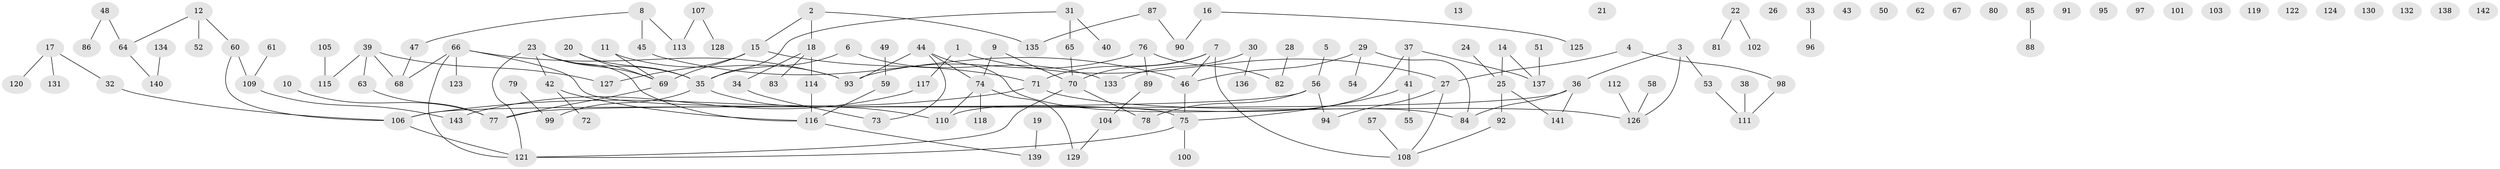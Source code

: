 // Generated by graph-tools (version 1.1) at 2025/00/03/09/25 03:00:45]
// undirected, 143 vertices, 145 edges
graph export_dot {
graph [start="1"]
  node [color=gray90,style=filled];
  1;
  2;
  3;
  4;
  5;
  6;
  7;
  8;
  9;
  10;
  11;
  12;
  13;
  14;
  15;
  16;
  17;
  18;
  19;
  20;
  21;
  22;
  23;
  24;
  25;
  26;
  27;
  28;
  29;
  30;
  31;
  32;
  33;
  34;
  35;
  36;
  37;
  38;
  39;
  40;
  41;
  42;
  43;
  44;
  45;
  46;
  47;
  48;
  49;
  50;
  51;
  52;
  53;
  54;
  55;
  56;
  57;
  58;
  59;
  60;
  61;
  62;
  63;
  64;
  65;
  66;
  67;
  68;
  69;
  70;
  71;
  72;
  73;
  74;
  75;
  76;
  77;
  78;
  79;
  80;
  81;
  82;
  83;
  84;
  85;
  86;
  87;
  88;
  89;
  90;
  91;
  92;
  93;
  94;
  95;
  96;
  97;
  98;
  99;
  100;
  101;
  102;
  103;
  104;
  105;
  106;
  107;
  108;
  109;
  110;
  111;
  112;
  113;
  114;
  115;
  116;
  117;
  118;
  119;
  120;
  121;
  122;
  123;
  124;
  125;
  126;
  127;
  128;
  129;
  130;
  131;
  132;
  133;
  134;
  135;
  136;
  137;
  138;
  139;
  140;
  141;
  142;
  143;
  1 -- 27;
  1 -- 117;
  2 -- 15;
  2 -- 18;
  2 -- 135;
  3 -- 36;
  3 -- 53;
  3 -- 126;
  4 -- 27;
  4 -- 98;
  5 -- 56;
  6 -- 35;
  6 -- 133;
  7 -- 46;
  7 -- 70;
  7 -- 71;
  7 -- 108;
  8 -- 45;
  8 -- 47;
  8 -- 113;
  9 -- 70;
  9 -- 74;
  10 -- 77;
  11 -- 69;
  11 -- 93;
  12 -- 52;
  12 -- 60;
  12 -- 64;
  14 -- 25;
  14 -- 137;
  15 -- 69;
  15 -- 71;
  15 -- 127;
  16 -- 90;
  16 -- 125;
  17 -- 32;
  17 -- 120;
  17 -- 131;
  18 -- 34;
  18 -- 83;
  18 -- 114;
  19 -- 139;
  20 -- 35;
  20 -- 69;
  22 -- 81;
  22 -- 102;
  23 -- 35;
  23 -- 42;
  23 -- 69;
  23 -- 116;
  23 -- 121;
  24 -- 25;
  25 -- 92;
  25 -- 141;
  27 -- 94;
  27 -- 108;
  28 -- 82;
  29 -- 46;
  29 -- 54;
  29 -- 84;
  30 -- 133;
  30 -- 136;
  31 -- 35;
  31 -- 40;
  31 -- 65;
  32 -- 106;
  33 -- 96;
  34 -- 73;
  35 -- 99;
  35 -- 110;
  36 -- 77;
  36 -- 84;
  36 -- 141;
  37 -- 41;
  37 -- 110;
  37 -- 137;
  38 -- 111;
  39 -- 63;
  39 -- 68;
  39 -- 115;
  39 -- 127;
  41 -- 55;
  41 -- 75;
  42 -- 72;
  42 -- 116;
  44 -- 73;
  44 -- 74;
  44 -- 84;
  44 -- 93;
  45 -- 46;
  46 -- 75;
  47 -- 68;
  48 -- 64;
  48 -- 86;
  49 -- 59;
  51 -- 137;
  53 -- 111;
  56 -- 78;
  56 -- 94;
  56 -- 106;
  57 -- 108;
  58 -- 126;
  59 -- 116;
  60 -- 106;
  60 -- 109;
  61 -- 109;
  63 -- 77;
  64 -- 140;
  65 -- 70;
  66 -- 68;
  66 -- 75;
  66 -- 93;
  66 -- 121;
  66 -- 123;
  69 -- 77;
  70 -- 78;
  70 -- 121;
  71 -- 106;
  71 -- 126;
  74 -- 110;
  74 -- 118;
  74 -- 129;
  75 -- 100;
  75 -- 121;
  76 -- 82;
  76 -- 89;
  76 -- 93;
  79 -- 99;
  85 -- 88;
  87 -- 90;
  87 -- 135;
  89 -- 104;
  92 -- 108;
  98 -- 111;
  104 -- 129;
  105 -- 115;
  106 -- 121;
  107 -- 113;
  107 -- 128;
  109 -- 143;
  112 -- 126;
  114 -- 116;
  116 -- 139;
  117 -- 143;
  134 -- 140;
}
